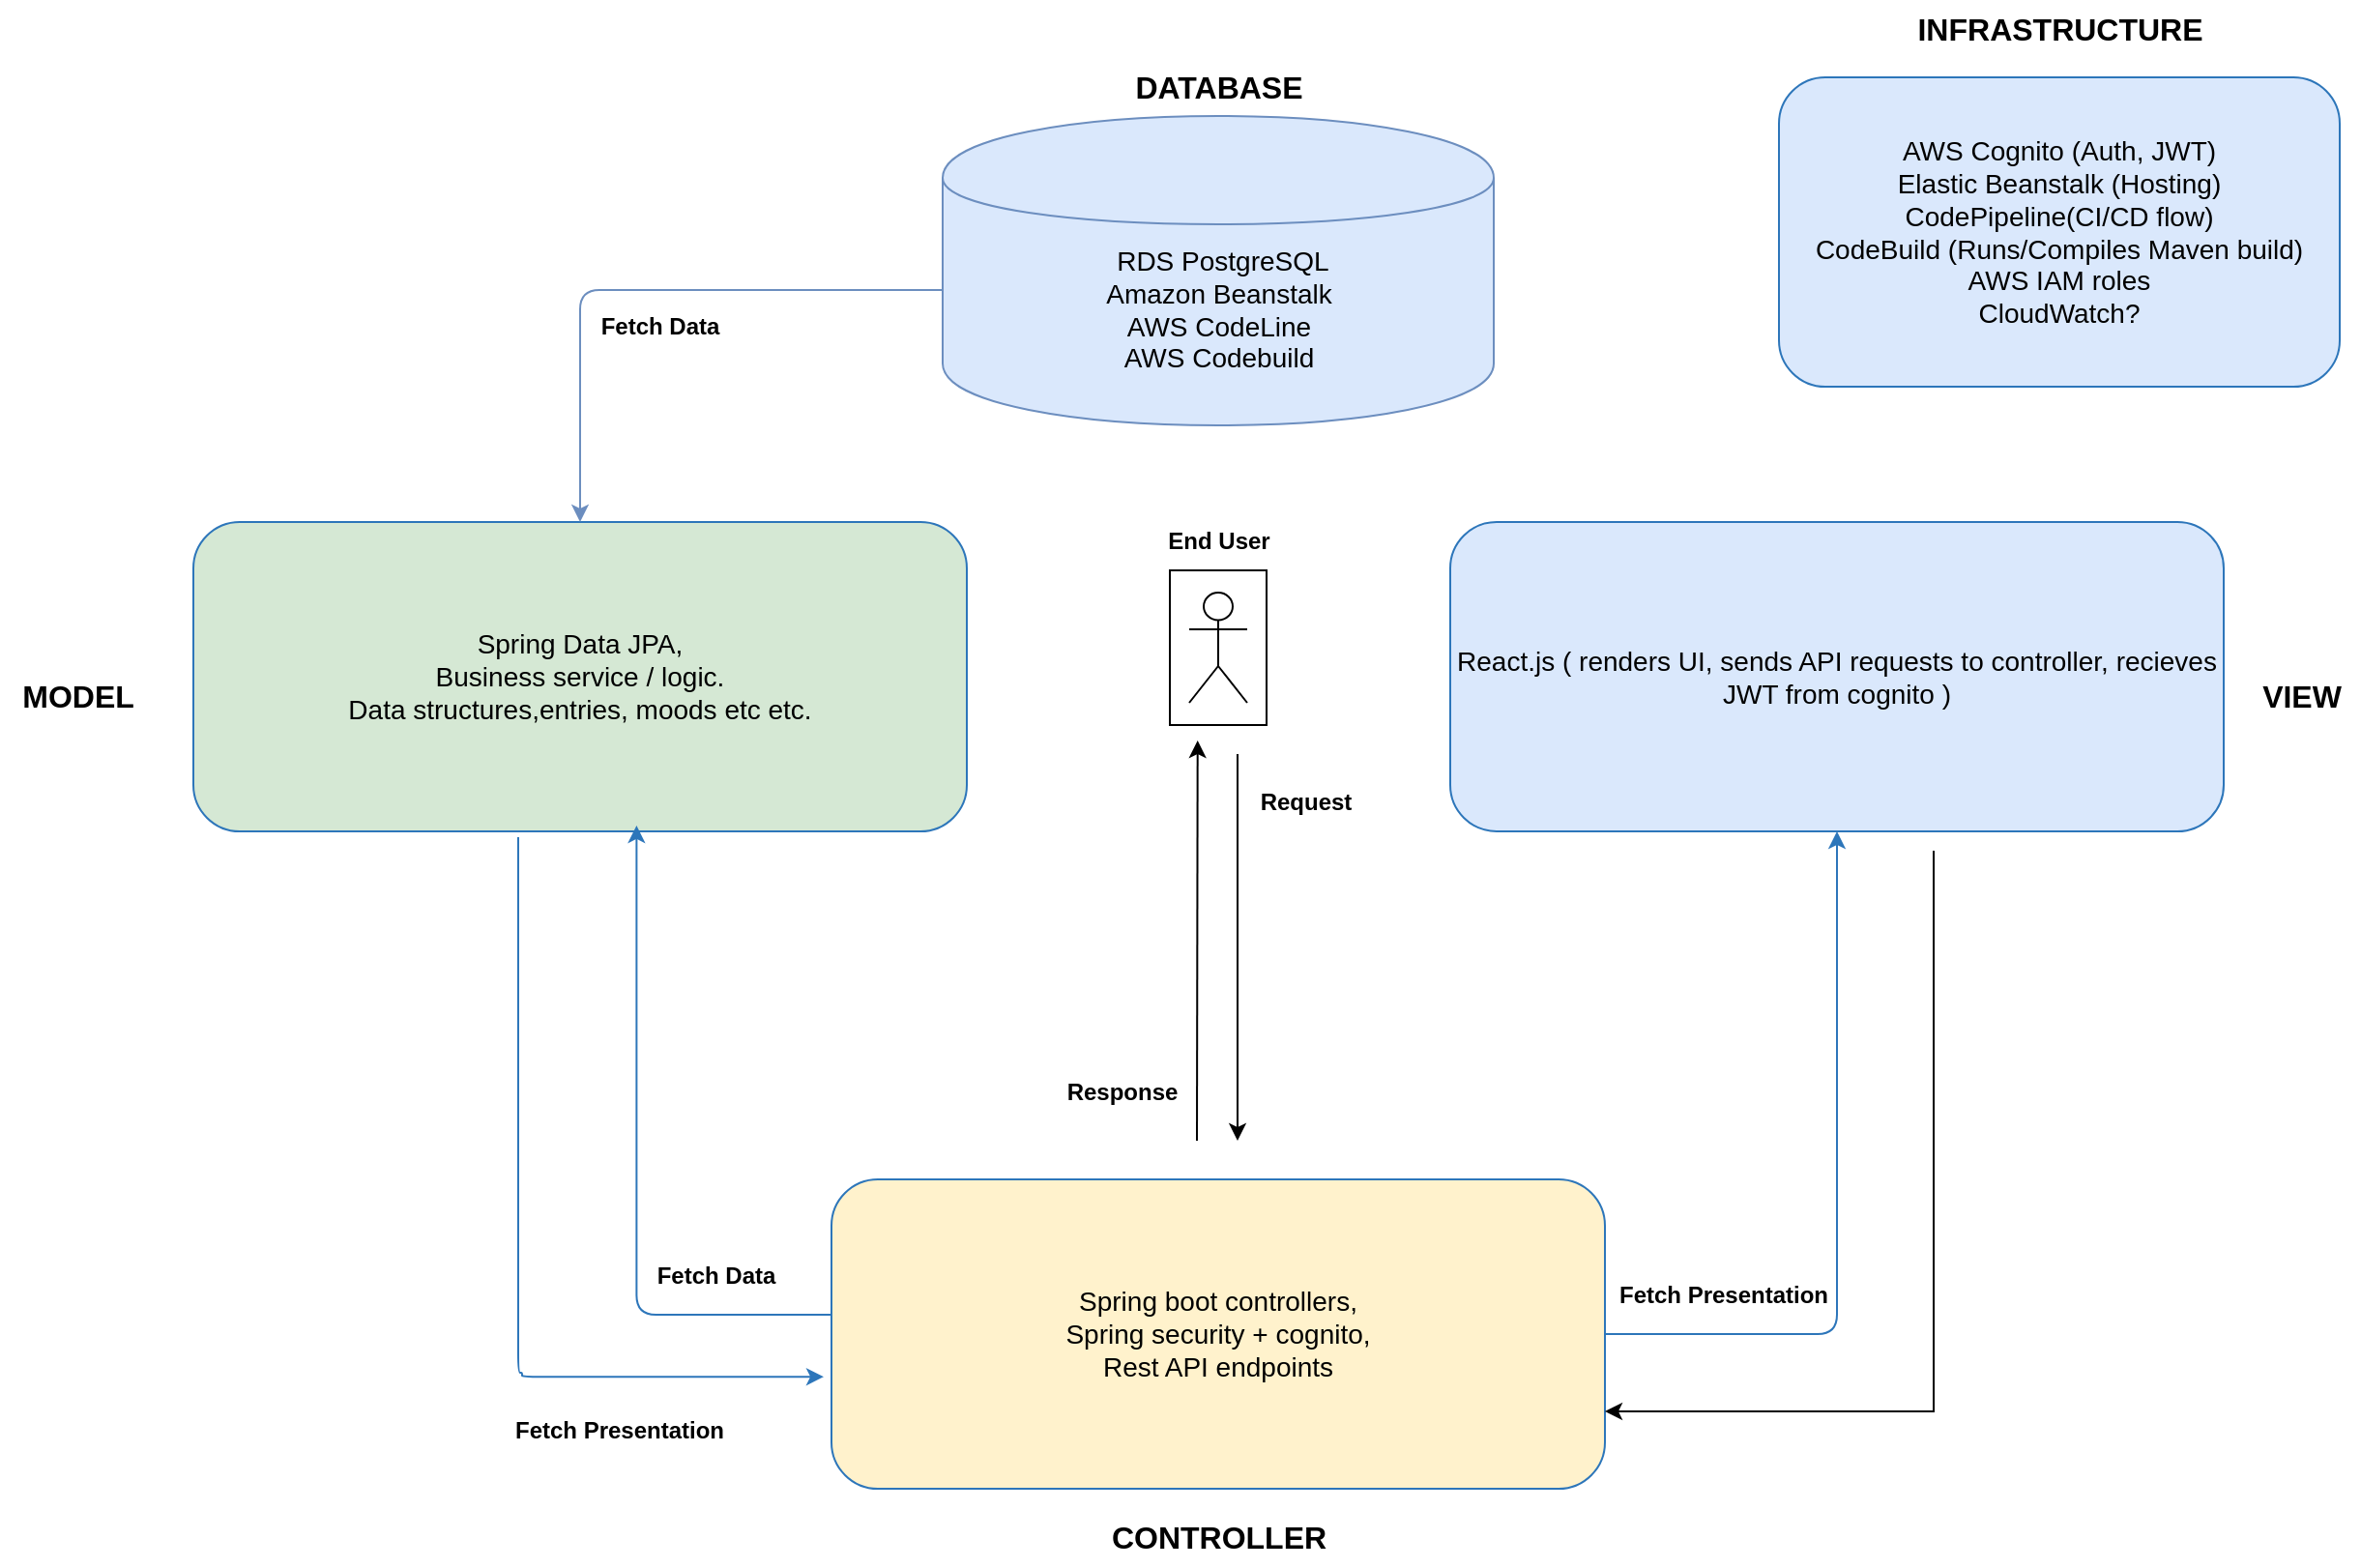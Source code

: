 <mxfile version="26.2.2">
  <diagram name="MVC Architecture" id="yvpOD-yNQ5Lf6rlFDcqt">
    <mxGraphModel dx="2128" dy="1841" grid="1" gridSize="10" guides="1" tooltips="1" connect="1" arrows="1" fold="1" page="1" pageScale="1" pageWidth="700" pageHeight="1000" math="0" shadow="0">
      <root>
        <mxCell id="0" />
        <mxCell id="1" parent="0" />
        <mxCell id="W37AYwWuPMsIZeuOg98Q-1" value="&lt;font style=&quot;font-size: 14px;&quot;&gt;&amp;nbsp;RDS PostgreSQL&lt;/font&gt;&lt;div&gt;&lt;font style=&quot;font-size: 14px;&quot;&gt;Amazon Beanstalk&lt;/font&gt;&lt;/div&gt;&lt;div&gt;&lt;font style=&quot;font-size: 14px;&quot;&gt;AWS CodeLine&lt;/font&gt;&lt;/div&gt;&lt;div&gt;&lt;font style=&quot;font-size: 14px;&quot;&gt;AWS Codebuild&lt;/font&gt;&lt;/div&gt;" style="shape=cylinder;whiteSpace=wrap;html=1;boundedLbl=1;gradientColor=none;gradientDirection=north;fontSize=12;fontFamily=Helvetica;verticalAlign=middle;fillColor=#dae8fc;strokeColor=#6c8ebf;" parent="1" vertex="1">
          <mxGeometry x="217.5" y="-90" width="285" height="160" as="geometry" />
        </mxCell>
        <mxCell id="W37AYwWuPMsIZeuOg98Q-2" value="" style="shape=mxgraph.people.person;whiteSpace=wrap;html=1;verticalLabelPosition=bottom;verticalAlign=top;fontSize=12;fontFamily=Helvetica;" parent="1" vertex="1">
          <mxGeometry x="335" y="145" width="50" height="80" as="geometry" />
        </mxCell>
        <mxCell id="W37AYwWuPMsIZeuOg98Q-3" value="&lt;font style=&quot;font-size: 14px;&quot;&gt;Spring Data JPA,&lt;/font&gt;&lt;div&gt;&lt;font style=&quot;font-size: 14px;&quot;&gt;Business service / logic.&lt;/font&gt;&lt;/div&gt;&lt;div&gt;&lt;font style=&quot;font-size: 14px;&quot;&gt;Data structures,entries, moods etc etc.&lt;/font&gt;&lt;/div&gt;" style="rounded=1;whiteSpace=wrap;html=1;strokeColor=#2d76ba;fillColor=#d5e8d4;fontSize=12;fontFamily=Helvetica;" parent="1" vertex="1">
          <mxGeometry x="-170" y="120" width="400" height="160" as="geometry" />
        </mxCell>
        <mxCell id="W37AYwWuPMsIZeuOg98Q-4" value="&lt;font style=&quot;font-size: 14px;&quot;&gt;React.js ( renders UI, sends API requests to controller, recieves JWT from cognito )&lt;/font&gt;" style="rounded=1;whiteSpace=wrap;html=1;strokeColor=#2d76ba;fillColor=#dae8fc;fontSize=12;fontFamily=Helvetica;" parent="1" vertex="1">
          <mxGeometry x="480" y="120" width="400" height="160" as="geometry" />
        </mxCell>
        <mxCell id="W37AYwWuPMsIZeuOg98Q-5" value="&lt;font style=&quot;font-size: 14px;&quot;&gt;Spring boot controllers,&lt;/font&gt;&lt;div&gt;&lt;font style=&quot;font-size: 14px;&quot;&gt;Spring security + cognito,&lt;/font&gt;&lt;/div&gt;&lt;div&gt;&lt;font style=&quot;font-size: 14px;&quot;&gt;Rest API endpoints&lt;/font&gt;&lt;/div&gt;" style="rounded=1;whiteSpace=wrap;html=1;strokeColor=#2d76ba;fillColor=#fff2cc;fontSize=12;fontFamily=Helvetica;movable=1;resizable=1;rotatable=1;deletable=1;editable=1;locked=0;connectable=1;" parent="1" vertex="1">
          <mxGeometry x="160" y="460" width="400" height="160" as="geometry" />
        </mxCell>
        <mxCell id="W37AYwWuPMsIZeuOg98Q-6" style="edgeStyle=orthogonalEdgeStyle;rounded=1;html=1;strokeColor=#6c8ebf;fontSize=12;entryX=0.5;entryY=0;entryDx=0;entryDy=0;" parent="1" source="W37AYwWuPMsIZeuOg98Q-1" edge="1" target="W37AYwWuPMsIZeuOg98Q-3">
          <mxGeometry relative="1" as="geometry">
            <mxPoint as="targetPoint" />
            <Array as="points">
              <mxPoint x="30" />
            </Array>
          </mxGeometry>
        </mxCell>
        <mxCell id="W37AYwWuPMsIZeuOg98Q-7" value="&lt;b&gt;Fetch Data&lt;/b&gt;" style="edgeStyle=elbowEdgeStyle;html=1;strokeColor=none;fillColor=none;fontSize=12;align=center;verticalAlign=middle;" parent="W37AYwWuPMsIZeuOg98Q-6" vertex="1">
          <mxGeometry x="0.5" y="0.5" relative="1" as="geometry">
            <mxPoint x="40" y="-24" as="offset" />
          </mxGeometry>
        </mxCell>
        <mxCell id="W37AYwWuPMsIZeuOg98Q-8" style="edgeStyle=orthogonalEdgeStyle;rounded=1;html=1;strokeColor=#2d76ba;fontSize=12;entryX=0.573;entryY=0.981;entryDx=0;entryDy=0;entryPerimeter=0;" parent="1" source="W37AYwWuPMsIZeuOg98Q-5" target="W37AYwWuPMsIZeuOg98Q-3" edge="1">
          <mxGeometry relative="1" as="geometry">
            <Array as="points">
              <mxPoint x="59" y="530" />
            </Array>
          </mxGeometry>
        </mxCell>
        <mxCell id="W37AYwWuPMsIZeuOg98Q-9" value="&lt;b&gt;Fetch Data&lt;/b&gt;" style="edgeStyle=elbowEdgeStyle;html=1;strokeColor=none;fillColor=none;fontSize=12;align=center;verticalAlign=middle;" parent="W37AYwWuPMsIZeuOg98Q-8" vertex="1">
          <mxGeometry x="0.5" y="0.5" relative="1" as="geometry">
            <mxPoint x="41" y="144" as="offset" />
          </mxGeometry>
        </mxCell>
        <mxCell id="W37AYwWuPMsIZeuOg98Q-10" style="edgeStyle=orthogonalEdgeStyle;rounded=1;html=1;strokeColor=#2d76ba;fontSize=12;exitX=1;exitY=0.5;exitDx=0;exitDy=0;" parent="1" source="W37AYwWuPMsIZeuOg98Q-5" target="W37AYwWuPMsIZeuOg98Q-4" edge="1">
          <mxGeometry relative="1" as="geometry" />
        </mxCell>
        <mxCell id="W37AYwWuPMsIZeuOg98Q-11" value="&lt;b&gt;Fetch Presentation&lt;/b&gt;" style="edgeStyle=elbowEdgeStyle;html=1;strokeColor=none;fillColor=none;fontSize=12;align=center;verticalAlign=middle;" parent="W37AYwWuPMsIZeuOg98Q-10" vertex="1">
          <mxGeometry x="0.5" y="0.5" relative="1" as="geometry">
            <mxPoint x="-59" y="145" as="offset" />
          </mxGeometry>
        </mxCell>
        <mxCell id="W37AYwWuPMsIZeuOg98Q-18" value="&lt;b&gt;&lt;font style=&quot;font-size: 16px;&quot;&gt;VIEW&lt;/font&gt;&lt;/b&gt;" style="text;html=1;align=center;verticalAlign=middle;resizable=0;points=[];autosize=1;strokeColor=none;fillColor=none;" parent="1" vertex="1">
          <mxGeometry x="890" y="195" width="60" height="30" as="geometry" />
        </mxCell>
        <mxCell id="W37AYwWuPMsIZeuOg98Q-19" value="&lt;b&gt;&lt;font style=&quot;font-size: 16px;&quot;&gt;CONTROLLER&lt;/font&gt;&lt;/b&gt;" style="text;html=1;align=center;verticalAlign=middle;resizable=0;points=[];autosize=1;strokeColor=none;fillColor=none;" parent="1" vertex="1">
          <mxGeometry x="295" y="630" width="130" height="30" as="geometry" />
        </mxCell>
        <mxCell id="W37AYwWuPMsIZeuOg98Q-21" value="&lt;b&gt;&lt;font style=&quot;font-size: 16px;&quot;&gt;MODEL&lt;/font&gt;&lt;/b&gt;" style="text;html=1;align=center;verticalAlign=middle;resizable=0;points=[];autosize=1;strokeColor=none;fillColor=none;" parent="1" vertex="1">
          <mxGeometry x="-270" y="195" width="80" height="30" as="geometry" />
        </mxCell>
        <mxCell id="W37AYwWuPMsIZeuOg98Q-25" value="&lt;b&gt;End User&lt;/b&gt;" style="text;html=1;align=center;verticalAlign=middle;resizable=0;points=[];autosize=1;strokeColor=none;fillColor=none;" parent="1" vertex="1">
          <mxGeometry x="320" y="115" width="80" height="30" as="geometry" />
        </mxCell>
        <mxCell id="W37AYwWuPMsIZeuOg98Q-27" value="&lt;b&gt;Response&lt;/b&gt;" style="text;html=1;align=center;verticalAlign=middle;resizable=0;points=[];autosize=1;strokeColor=none;fillColor=none;" parent="1" vertex="1">
          <mxGeometry x="270" y="400" width="80" height="30" as="geometry" />
        </mxCell>
        <mxCell id="W37AYwWuPMsIZeuOg98Q-28" value="&lt;b&gt;Request&lt;/b&gt;" style="text;html=1;align=center;verticalAlign=middle;resizable=0;points=[];autosize=1;strokeColor=none;fillColor=none;" parent="1" vertex="1">
          <mxGeometry x="370" y="250" width="70" height="30" as="geometry" />
        </mxCell>
        <mxCell id="W37AYwWuPMsIZeuOg98Q-33" value="" style="endArrow=classic;html=1;rounded=0;entryX=0.287;entryY=1.1;entryDx=0;entryDy=0;entryPerimeter=0;" parent="1" target="W37AYwWuPMsIZeuOg98Q-2" edge="1">
          <mxGeometry width="50" height="50" relative="1" as="geometry">
            <mxPoint x="349" y="440" as="sourcePoint" />
            <mxPoint x="450" y="460" as="targetPoint" />
            <Array as="points" />
          </mxGeometry>
        </mxCell>
        <mxCell id="W37AYwWuPMsIZeuOg98Q-34" value="" style="endArrow=classic;html=1;rounded=0;" parent="1" edge="1">
          <mxGeometry width="50" height="50" relative="1" as="geometry">
            <mxPoint x="370" y="240" as="sourcePoint" />
            <mxPoint x="370" y="440" as="targetPoint" />
          </mxGeometry>
        </mxCell>
        <mxCell id="W37AYwWuPMsIZeuOg98Q-37" value="" style="endArrow=classic;html=1;rounded=0;entryX=1;entryY=0.75;entryDx=0;entryDy=0;" parent="1" target="W37AYwWuPMsIZeuOg98Q-5" edge="1">
          <mxGeometry width="50" height="50" relative="1" as="geometry">
            <mxPoint x="730" y="290" as="sourcePoint" />
            <mxPoint x="600" y="510" as="targetPoint" />
            <Array as="points">
              <mxPoint x="730" y="580" />
            </Array>
          </mxGeometry>
        </mxCell>
        <mxCell id="W37AYwWuPMsIZeuOg98Q-38" value="" style="shape=umlActor;verticalLabelPosition=bottom;verticalAlign=top;html=1;outlineConnect=0;" parent="1" vertex="1">
          <mxGeometry x="345" y="156.5" width="30" height="57" as="geometry" />
        </mxCell>
        <mxCell id="W37AYwWuPMsIZeuOg98Q-39" value="&lt;font style=&quot;font-size: 16px;&quot;&gt;&lt;b&gt;DATABASE&lt;/b&gt;&lt;/font&gt;" style="text;html=1;align=center;verticalAlign=middle;resizable=0;points=[];autosize=1;strokeColor=none;fillColor=none;" parent="1" vertex="1">
          <mxGeometry x="305" y="-120" width="110" height="30" as="geometry" />
        </mxCell>
        <mxCell id="cVPNfcUUXNzNqqyTAjA--11" value="&lt;font style=&quot;font-size: 14px;&quot;&gt;AWS Cognito (Auth, JWT)&lt;/font&gt;&lt;div&gt;&lt;font style=&quot;font-size: 14px;&quot;&gt;Elastic Beanstalk (Hosting)&lt;/font&gt;&lt;/div&gt;&lt;div&gt;&lt;font style=&quot;font-size: 14px;&quot;&gt;CodePipeline(CI/CD flow)&lt;/font&gt;&lt;/div&gt;&lt;div&gt;&lt;font style=&quot;font-size: 14px;&quot;&gt;CodeBuild (Runs/Compiles Maven build)&lt;/font&gt;&lt;/div&gt;&lt;div&gt;&lt;font style=&quot;font-size: 14px;&quot;&gt;AWS IAM roles&lt;/font&gt;&lt;/div&gt;&lt;div&gt;&lt;font style=&quot;font-size: 14px;&quot;&gt;CloudWatch?&lt;/font&gt;&lt;/div&gt;" style="rounded=1;whiteSpace=wrap;html=1;strokeColor=#2d76ba;fillColor=#dae8fc;fontSize=12;fontFamily=Helvetica;" parent="1" vertex="1">
          <mxGeometry x="650" y="-110" width="290" height="160" as="geometry" />
        </mxCell>
        <mxCell id="cVPNfcUUXNzNqqyTAjA--12" value="&lt;b&gt;&lt;font style=&quot;font-size: 16px;&quot;&gt;INFRASTRUCTURE&lt;/font&gt;&lt;/b&gt;" style="text;html=1;align=center;verticalAlign=middle;resizable=0;points=[];autosize=1;strokeColor=none;fillColor=none;" parent="1" vertex="1">
          <mxGeometry x="710" y="-150" width="170" height="30" as="geometry" />
        </mxCell>
        <mxCell id="iGFHgUlornJ57Q_Ign54-1" style="edgeStyle=orthogonalEdgeStyle;rounded=1;html=1;strokeColor=#2d76ba;fontSize=12;exitX=0.42;exitY=1.019;exitDx=0;exitDy=0;exitPerimeter=0;entryX=-0.01;entryY=0.638;entryDx=0;entryDy=0;entryPerimeter=0;" edge="1" parent="1" source="W37AYwWuPMsIZeuOg98Q-3" target="W37AYwWuPMsIZeuOg98Q-5">
          <mxGeometry relative="1" as="geometry">
            <mxPoint x="460" y="540" as="sourcePoint" />
            <mxPoint x="60" y="590" as="targetPoint" />
            <Array as="points">
              <mxPoint x="-2" y="560" />
              <mxPoint y="560" />
              <mxPoint y="562" />
            </Array>
          </mxGeometry>
        </mxCell>
        <mxCell id="iGFHgUlornJ57Q_Ign54-2" value="&lt;b&gt;Fetch Presentation&lt;/b&gt;" style="edgeStyle=elbowEdgeStyle;html=1;strokeColor=none;fillColor=none;fontSize=12;align=center;verticalAlign=middle;" vertex="1" parent="iGFHgUlornJ57Q_Ign54-1">
          <mxGeometry x="0.5" y="0.5" relative="1" as="geometry">
            <mxPoint x="3" y="28" as="offset" />
          </mxGeometry>
        </mxCell>
      </root>
    </mxGraphModel>
  </diagram>
</mxfile>
